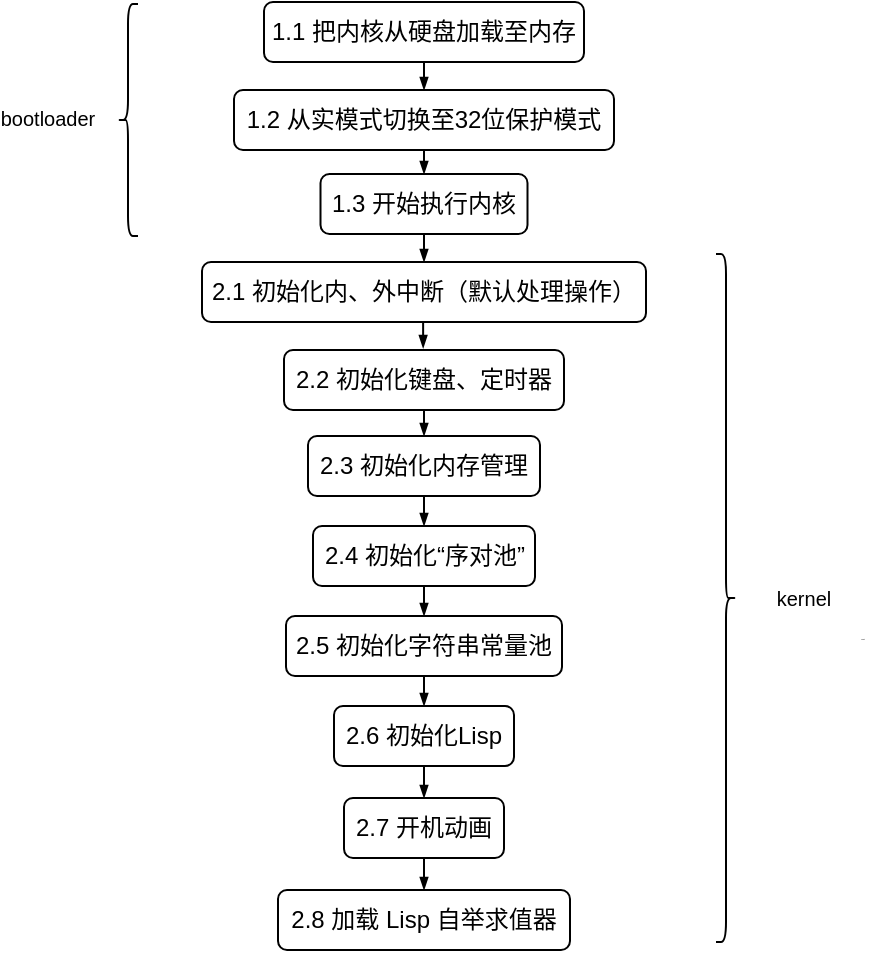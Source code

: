 <mxfile version="13.0.1" type="device"><diagram id="C5RBs43oDa-KdzZeNtuy" name="Page-1"><mxGraphModel dx="818" dy="603" grid="1" gridSize="2" guides="1" tooltips="1" connect="1" arrows="1" fold="1" page="1" pageScale="1" pageWidth="827" pageHeight="1169" math="0" shadow="0"><root><mxCell id="WIyWlLk6GJQsqaUBKTNV-0"/><mxCell id="WIyWlLk6GJQsqaUBKTNV-1" parent="WIyWlLk6GJQsqaUBKTNV-0"/><mxCell id="WIyWlLk6GJQsqaUBKTNV-3" value="1.1 把内核从硬盘加载至内存" style="rounded=1;whiteSpace=wrap;html=1;fontSize=12;glass=0;strokeWidth=1;shadow=0;" parent="WIyWlLk6GJQsqaUBKTNV-1" vertex="1"><mxGeometry x="330" y="210" width="160" height="30" as="geometry"/></mxCell><mxCell id="7-gd-G6nfskJ0Jr65Bg1-1" value="1.2 从实模式切换至32位保护模式" style="rounded=1;whiteSpace=wrap;html=1;fontSize=12;glass=0;strokeWidth=1;shadow=0;" vertex="1" parent="WIyWlLk6GJQsqaUBKTNV-1"><mxGeometry x="315" y="254" width="190" height="30" as="geometry"/></mxCell><mxCell id="7-gd-G6nfskJ0Jr65Bg1-2" value="1.3 开始执行内核" style="rounded=1;whiteSpace=wrap;html=1;fontSize=12;glass=0;strokeWidth=1;shadow=0;" vertex="1" parent="WIyWlLk6GJQsqaUBKTNV-1"><mxGeometry x="358.25" y="296" width="103.5" height="30" as="geometry"/></mxCell><mxCell id="7-gd-G6nfskJ0Jr65Bg1-3" value="2.1 初始化内、外中断（默认处理操作）" style="rounded=1;whiteSpace=wrap;html=1;fontSize=12;glass=0;strokeWidth=1;shadow=0;" vertex="1" parent="WIyWlLk6GJQsqaUBKTNV-1"><mxGeometry x="299" y="340" width="222" height="30" as="geometry"/></mxCell><mxCell id="7-gd-G6nfskJ0Jr65Bg1-4" value="2.3 初始化内存管理" style="rounded=1;whiteSpace=wrap;html=1;fontSize=12;glass=0;strokeWidth=1;shadow=0;" vertex="1" parent="WIyWlLk6GJQsqaUBKTNV-1"><mxGeometry x="352" y="427" width="116" height="30" as="geometry"/></mxCell><mxCell id="7-gd-G6nfskJ0Jr65Bg1-5" value="2.2 初始化键盘、定时器" style="rounded=1;whiteSpace=wrap;html=1;fontSize=12;glass=0;strokeWidth=1;shadow=0;" vertex="1" parent="WIyWlLk6GJQsqaUBKTNV-1"><mxGeometry x="340" y="384" width="140" height="30" as="geometry"/></mxCell><mxCell id="7-gd-G6nfskJ0Jr65Bg1-6" value="2.4 初始化“序对池”" style="rounded=1;whiteSpace=wrap;html=1;fontSize=12;glass=0;strokeWidth=1;shadow=0;" vertex="1" parent="WIyWlLk6GJQsqaUBKTNV-1"><mxGeometry x="354.5" y="472" width="111" height="30" as="geometry"/></mxCell><mxCell id="7-gd-G6nfskJ0Jr65Bg1-7" value="2.5 初始化字符串常量池" style="rounded=1;whiteSpace=wrap;html=1;fontSize=12;glass=0;strokeWidth=1;shadow=0;" vertex="1" parent="WIyWlLk6GJQsqaUBKTNV-1"><mxGeometry x="341" y="517" width="138" height="30" as="geometry"/></mxCell><mxCell id="7-gd-G6nfskJ0Jr65Bg1-8" value="2.6 初始化Lisp" style="rounded=1;whiteSpace=wrap;html=1;fontSize=12;glass=0;strokeWidth=1;shadow=0;" vertex="1" parent="WIyWlLk6GJQsqaUBKTNV-1"><mxGeometry x="365" y="562" width="90" height="30" as="geometry"/></mxCell><mxCell id="7-gd-G6nfskJ0Jr65Bg1-9" value="2.7 开机动画" style="rounded=1;whiteSpace=wrap;html=1;fontSize=12;glass=0;strokeWidth=1;shadow=0;" vertex="1" parent="WIyWlLk6GJQsqaUBKTNV-1"><mxGeometry x="370" y="608" width="80" height="30" as="geometry"/></mxCell><mxCell id="7-gd-G6nfskJ0Jr65Bg1-10" value="2.8 加载 Lisp 自举求值器" style="rounded=1;whiteSpace=wrap;html=1;fontSize=12;glass=0;strokeWidth=1;shadow=0;" vertex="1" parent="WIyWlLk6GJQsqaUBKTNV-1"><mxGeometry x="337" y="654" width="146" height="30" as="geometry"/></mxCell><mxCell id="7-gd-G6nfskJ0Jr65Bg1-11" value="" style="endArrow=blockThin;html=1;fontSize=1;endSize=4;startSize=4;endFill=1;exitX=0.5;exitY=1;exitDx=0;exitDy=0;entryX=0.5;entryY=0;entryDx=0;entryDy=0;" edge="1" parent="WIyWlLk6GJQsqaUBKTNV-1" source="WIyWlLk6GJQsqaUBKTNV-3" target="7-gd-G6nfskJ0Jr65Bg1-1"><mxGeometry width="50" height="50" relative="1" as="geometry"><mxPoint x="414" y="244" as="sourcePoint"/><mxPoint x="346" y="286" as="targetPoint"/></mxGeometry></mxCell><mxCell id="7-gd-G6nfskJ0Jr65Bg1-12" value="" style="endArrow=blockThin;html=1;fontSize=1;endSize=4;startSize=4;endFill=1;exitX=0.5;exitY=1;exitDx=0;exitDy=0;entryX=0.5;entryY=0;entryDx=0;entryDy=0;" edge="1" parent="WIyWlLk6GJQsqaUBKTNV-1" source="7-gd-G6nfskJ0Jr65Bg1-1" target="7-gd-G6nfskJ0Jr65Bg1-2"><mxGeometry width="50" height="50" relative="1" as="geometry"><mxPoint x="440" y="288" as="sourcePoint"/><mxPoint x="440" y="302.0" as="targetPoint"/></mxGeometry></mxCell><mxCell id="7-gd-G6nfskJ0Jr65Bg1-13" value="" style="endArrow=blockThin;html=1;fontSize=1;endSize=4;startSize=4;endFill=1;exitX=0.5;exitY=1;exitDx=0;exitDy=0;entryX=0.5;entryY=0;entryDx=0;entryDy=0;" edge="1" parent="WIyWlLk6GJQsqaUBKTNV-1" source="7-gd-G6nfskJ0Jr65Bg1-2" target="7-gd-G6nfskJ0Jr65Bg1-3"><mxGeometry width="50" height="50" relative="1" as="geometry"><mxPoint x="424" y="326.0" as="sourcePoint"/><mxPoint x="424" y="338" as="targetPoint"/></mxGeometry></mxCell><mxCell id="7-gd-G6nfskJ0Jr65Bg1-14" value="" style="endArrow=blockThin;html=1;fontSize=1;endSize=4;startSize=4;endFill=1;exitX=0.498;exitY=0.996;exitDx=0;exitDy=0;entryX=0.497;entryY=-0.032;entryDx=0;entryDy=0;entryPerimeter=0;exitPerimeter=0;" edge="1" parent="WIyWlLk6GJQsqaUBKTNV-1" source="7-gd-G6nfskJ0Jr65Bg1-3" target="7-gd-G6nfskJ0Jr65Bg1-5"><mxGeometry width="50" height="50" relative="1" as="geometry"><mxPoint x="412" y="328" as="sourcePoint"/><mxPoint x="412" y="342" as="targetPoint"/></mxGeometry></mxCell><mxCell id="7-gd-G6nfskJ0Jr65Bg1-15" value="" style="endArrow=blockThin;html=1;fontSize=1;endSize=4;startSize=4;endFill=1;exitX=0.5;exitY=1;exitDx=0;exitDy=0;entryX=0.5;entryY=0;entryDx=0;entryDy=0;" edge="1" parent="WIyWlLk6GJQsqaUBKTNV-1" source="7-gd-G6nfskJ0Jr65Bg1-5" target="7-gd-G6nfskJ0Jr65Bg1-4"><mxGeometry width="50" height="50" relative="1" as="geometry"><mxPoint x="411.556" y="371.88" as="sourcePoint"/><mxPoint x="411.58" y="385.04" as="targetPoint"/></mxGeometry></mxCell><mxCell id="7-gd-G6nfskJ0Jr65Bg1-16" value="" style="endArrow=blockThin;html=1;fontSize=1;endSize=4;startSize=4;endFill=1;exitX=0.5;exitY=1;exitDx=0;exitDy=0;entryX=0.5;entryY=0;entryDx=0;entryDy=0;" edge="1" parent="WIyWlLk6GJQsqaUBKTNV-1" source="7-gd-G6nfskJ0Jr65Bg1-4" target="7-gd-G6nfskJ0Jr65Bg1-6"><mxGeometry width="50" height="50" relative="1" as="geometry"><mxPoint x="412" y="416" as="sourcePoint"/><mxPoint x="412" y="429" as="targetPoint"/></mxGeometry></mxCell><mxCell id="7-gd-G6nfskJ0Jr65Bg1-17" value="" style="endArrow=blockThin;html=1;fontSize=1;endSize=4;startSize=4;endFill=1;entryX=0.5;entryY=0;entryDx=0;entryDy=0;" edge="1" parent="WIyWlLk6GJQsqaUBKTNV-1" target="7-gd-G6nfskJ0Jr65Bg1-7"><mxGeometry width="50" height="50" relative="1" as="geometry"><mxPoint x="410" y="502" as="sourcePoint"/><mxPoint x="412" y="474" as="targetPoint"/></mxGeometry></mxCell><mxCell id="7-gd-G6nfskJ0Jr65Bg1-18" value="" style="endArrow=blockThin;html=1;fontSize=1;endSize=4;startSize=4;endFill=1;exitX=0.5;exitY=1;exitDx=0;exitDy=0;entryX=0.5;entryY=0;entryDx=0;entryDy=0;" edge="1" parent="WIyWlLk6GJQsqaUBKTNV-1" source="7-gd-G6nfskJ0Jr65Bg1-7" target="7-gd-G6nfskJ0Jr65Bg1-8"><mxGeometry width="50" height="50" relative="1" as="geometry"><mxPoint x="412" y="504" as="sourcePoint"/><mxPoint x="408" y="554.037" as="targetPoint"/></mxGeometry></mxCell><mxCell id="7-gd-G6nfskJ0Jr65Bg1-19" value="" style="endArrow=blockThin;html=1;fontSize=1;endSize=4;startSize=4;endFill=1;exitX=0.5;exitY=1;exitDx=0;exitDy=0;entryX=0.5;entryY=0;entryDx=0;entryDy=0;" edge="1" parent="WIyWlLk6GJQsqaUBKTNV-1" source="7-gd-G6nfskJ0Jr65Bg1-8" target="7-gd-G6nfskJ0Jr65Bg1-9"><mxGeometry width="50" height="50" relative="1" as="geometry"><mxPoint x="430" y="593" as="sourcePoint"/><mxPoint x="430" y="608" as="targetPoint"/></mxGeometry></mxCell><mxCell id="7-gd-G6nfskJ0Jr65Bg1-20" value="" style="endArrow=blockThin;html=1;fontSize=1;endSize=4;startSize=4;endFill=1;exitX=0.5;exitY=1;exitDx=0;exitDy=0;entryX=0.5;entryY=0;entryDx=0;entryDy=0;" edge="1" parent="WIyWlLk6GJQsqaUBKTNV-1" source="7-gd-G6nfskJ0Jr65Bg1-9" target="7-gd-G6nfskJ0Jr65Bg1-10"><mxGeometry width="50" height="50" relative="1" as="geometry"><mxPoint x="412" y="594" as="sourcePoint"/><mxPoint x="412" y="610" as="targetPoint"/></mxGeometry></mxCell><mxCell id="7-gd-G6nfskJ0Jr65Bg1-21" value="" style="shape=curlyBracket;whiteSpace=wrap;html=1;rounded=1;fontSize=1;" vertex="1" parent="WIyWlLk6GJQsqaUBKTNV-1"><mxGeometry x="257" y="211" width="10" height="116" as="geometry"/></mxCell><mxCell id="7-gd-G6nfskJ0Jr65Bg1-23" value="&lt;font style=&quot;font-size: 10px&quot;&gt;bootloader&lt;/font&gt;" style="text;html=1;strokeColor=none;fillColor=none;align=center;verticalAlign=middle;whiteSpace=wrap;rounded=0;fontSize=1;" vertex="1" parent="WIyWlLk6GJQsqaUBKTNV-1"><mxGeometry x="202" y="258" width="40" height="20" as="geometry"/></mxCell><mxCell id="7-gd-G6nfskJ0Jr65Bg1-24" value="" style="shape=curlyBracket;whiteSpace=wrap;html=1;rounded=1;fontSize=1;rotation=-180;" vertex="1" parent="WIyWlLk6GJQsqaUBKTNV-1"><mxGeometry x="556" y="336" width="10" height="344" as="geometry"/></mxCell><mxCell id="7-gd-G6nfskJ0Jr65Bg1-25" value="&lt;span style=&quot;font-size: 10px&quot;&gt;kernel&lt;/span&gt;" style="text;html=1;strokeColor=none;fillColor=none;align=center;verticalAlign=middle;whiteSpace=wrap;rounded=0;fontSize=1;" vertex="1" parent="WIyWlLk6GJQsqaUBKTNV-1"><mxGeometry x="580" y="498" width="40" height="20" as="geometry"/></mxCell><mxCell id="7-gd-G6nfskJ0Jr65Bg1-26" value="Text" style="text;html=1;align=center;verticalAlign=middle;resizable=0;points=[];autosize=1;fontSize=1;" vertex="1" parent="WIyWlLk6GJQsqaUBKTNV-1"><mxGeometry x="622" y="525" width="14" height="6" as="geometry"/></mxCell></root></mxGraphModel></diagram></mxfile>